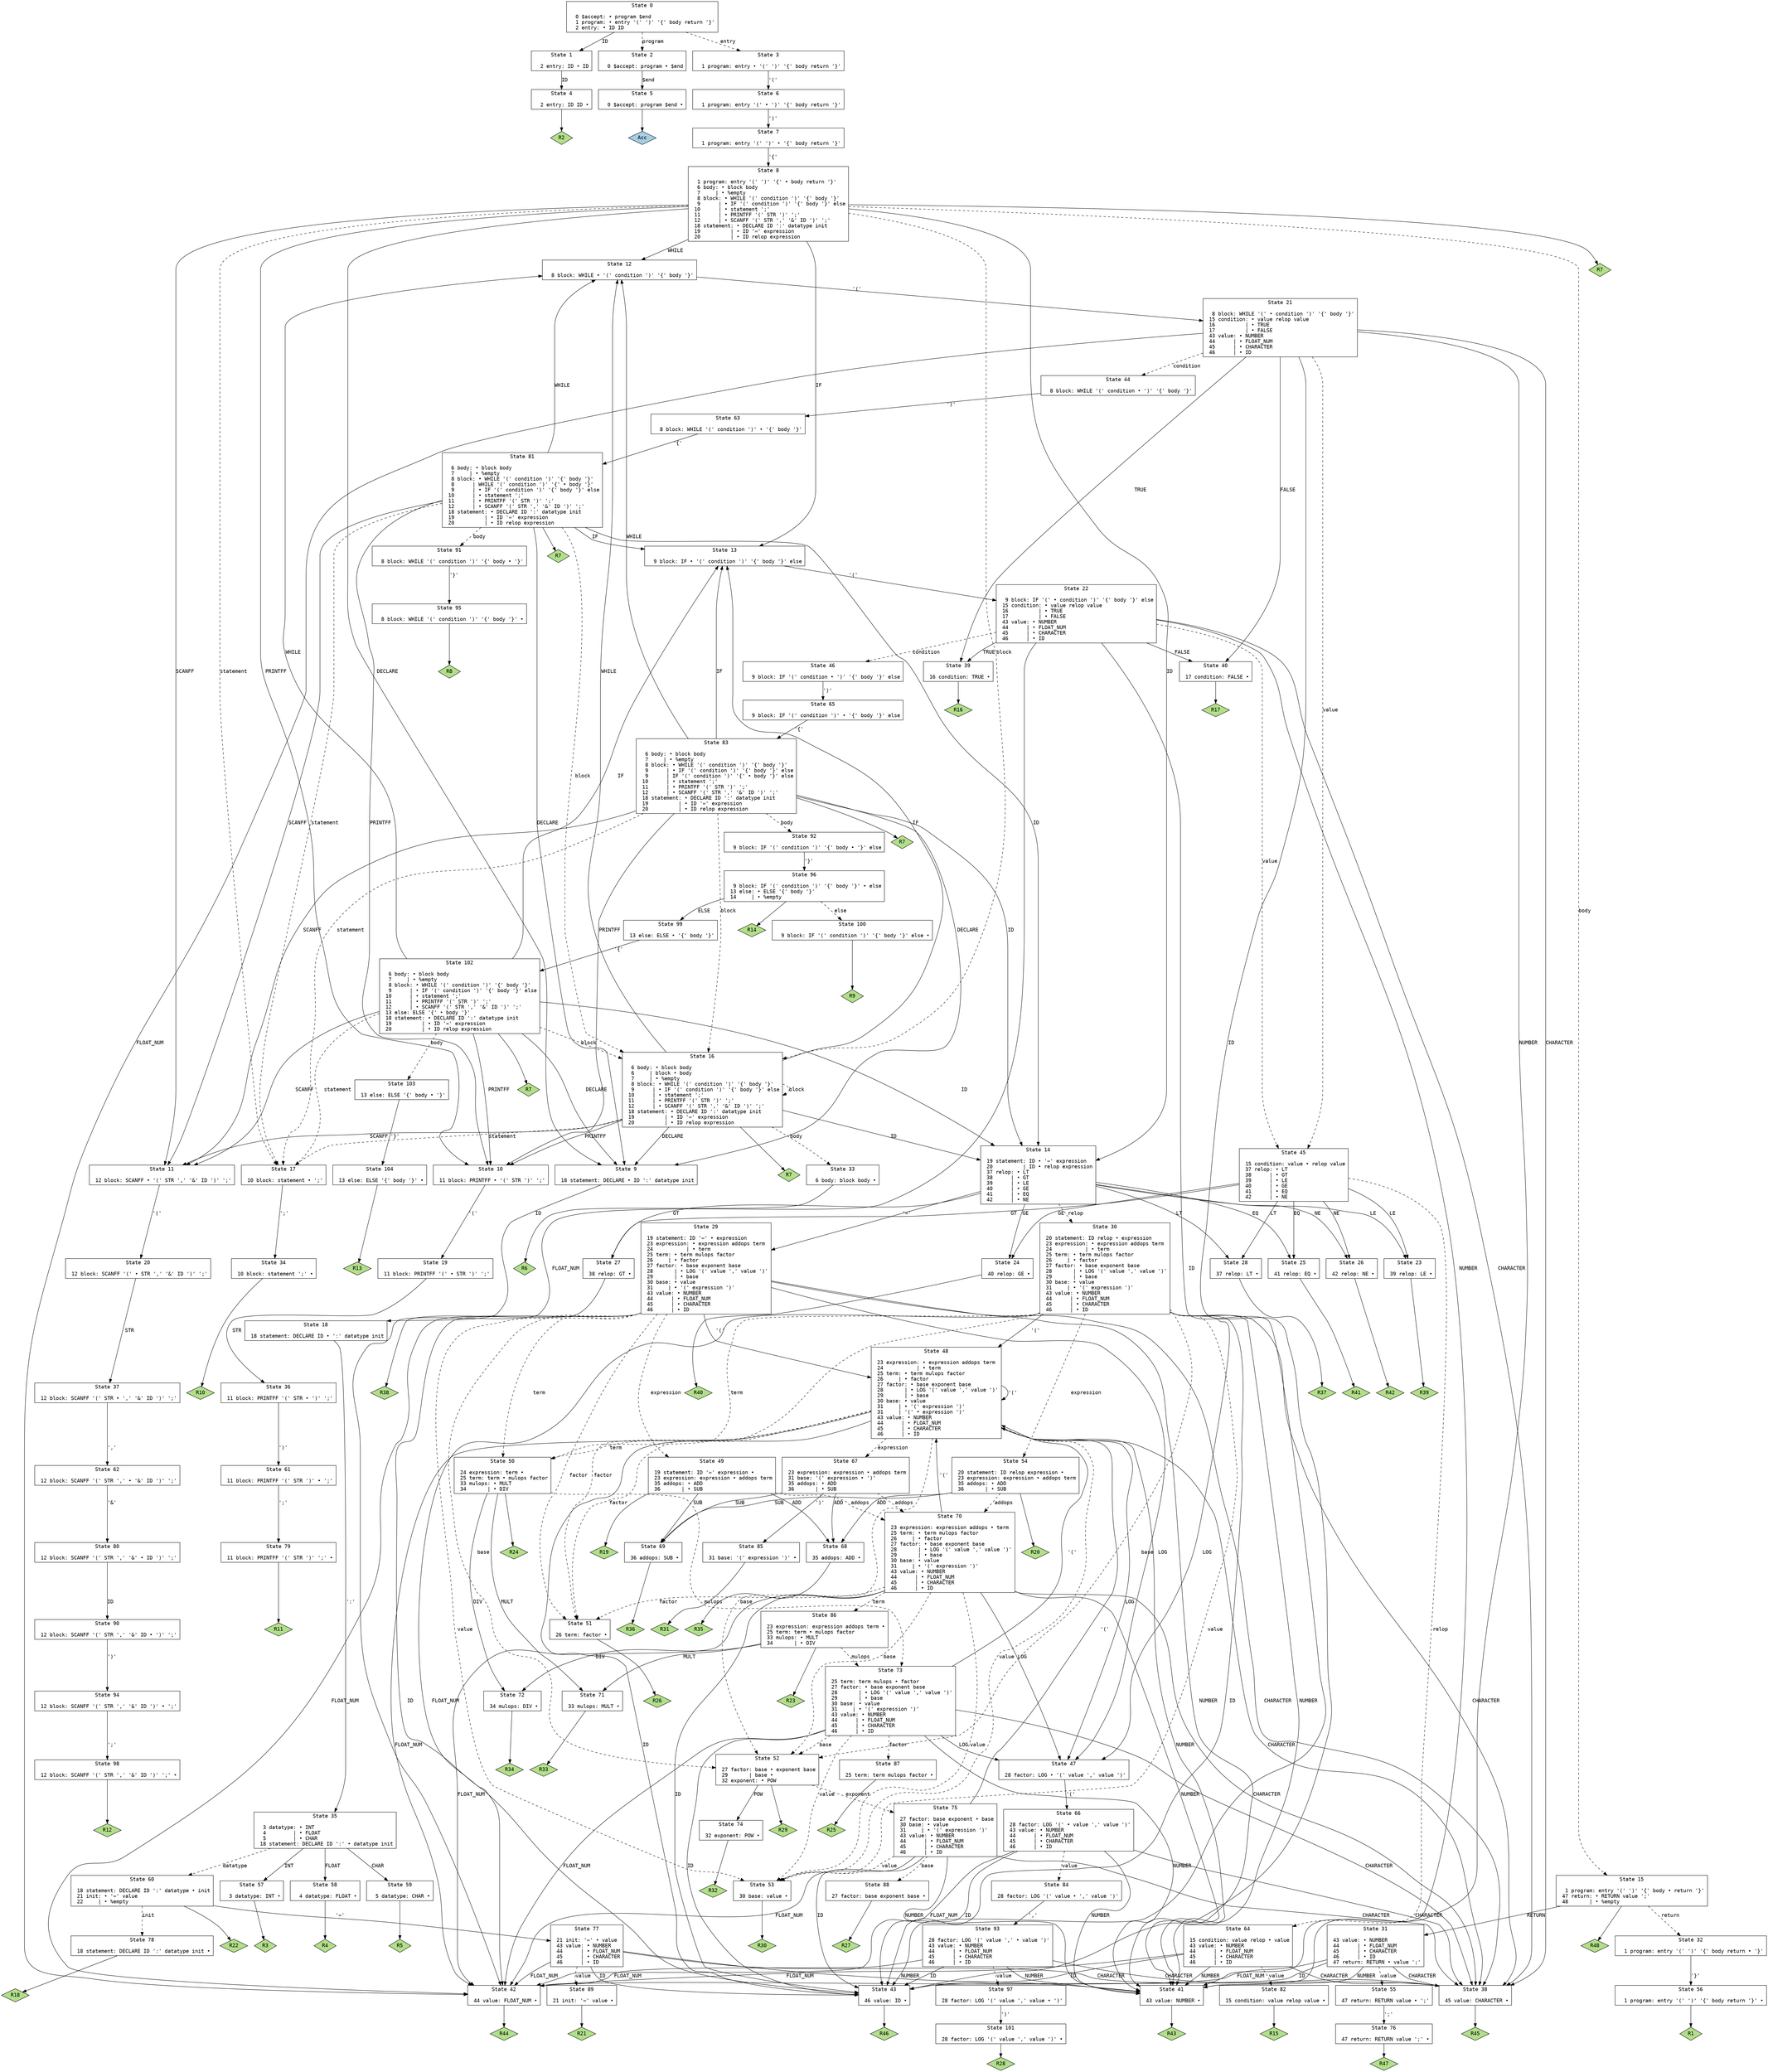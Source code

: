 // Generated by GNU Bison 3.8.2.
// Report bugs to <bug-bison@gnu.org>.
// Home page: <https://www.gnu.org/software/bison/>.

digraph "parser.y"
{
  node [fontname = courier, shape = box, colorscheme = paired6]
  edge [fontname = courier]

  0 [label="State 0\n\l  0 $accept: • program $end\l  1 program: • entry '(' ')' '{' body return '}'\l  2 entry: • ID ID\l"]
  0 -> 1 [style=solid label="ID"]
  0 -> 2 [style=dashed label="program"]
  0 -> 3 [style=dashed label="entry"]
  1 [label="State 1\n\l  2 entry: ID • ID\l"]
  1 -> 4 [style=solid label="ID"]
  2 [label="State 2\n\l  0 $accept: program • $end\l"]
  2 -> 5 [style=solid label="$end"]
  3 [label="State 3\n\l  1 program: entry • '(' ')' '{' body return '}'\l"]
  3 -> 6 [style=solid label="'('"]
  4 [label="State 4\n\l  2 entry: ID ID •\l"]
  4 -> "4R2" [style=solid]
 "4R2" [label="R2", fillcolor=3, shape=diamond, style=filled]
  5 [label="State 5\n\l  0 $accept: program $end •\l"]
  5 -> "5R0" [style=solid]
 "5R0" [label="Acc", fillcolor=1, shape=diamond, style=filled]
  6 [label="State 6\n\l  1 program: entry '(' • ')' '{' body return '}'\l"]
  6 -> 7 [style=solid label="')'"]
  7 [label="State 7\n\l  1 program: entry '(' ')' • '{' body return '}'\l"]
  7 -> 8 [style=solid label="'{'"]
  8 [label="State 8\n\l  1 program: entry '(' ')' '{' • body return '}'\l  6 body: • block body\l  7     | • %empty\l  8 block: • WHILE '(' condition ')' '{' body '}'\l  9      | • IF '(' condition ')' '{' body '}' else\l 10      | • statement ';'\l 11      | • PRINTFF '(' STR ')' ';'\l 12      | • SCANFF '(' STR ',' '&' ID ')' ';'\l 18 statement: • DECLARE ID ':' datatype init\l 19          | • ID '=' expression\l 20          | • ID relop expression\l"]
  8 -> 9 [style=solid label="DECLARE"]
  8 -> 10 [style=solid label="PRINTFF"]
  8 -> 11 [style=solid label="SCANFF"]
  8 -> 12 [style=solid label="WHILE"]
  8 -> 13 [style=solid label="IF"]
  8 -> 14 [style=solid label="ID"]
  8 -> 15 [style=dashed label="body"]
  8 -> 16 [style=dashed label="block"]
  8 -> 17 [style=dashed label="statement"]
  8 -> "8R7" [style=solid]
 "8R7" [label="R7", fillcolor=3, shape=diamond, style=filled]
  9 [label="State 9\n\l 18 statement: DECLARE • ID ':' datatype init\l"]
  9 -> 18 [style=solid label="ID"]
  10 [label="State 10\n\l 11 block: PRINTFF • '(' STR ')' ';'\l"]
  10 -> 19 [style=solid label="'('"]
  11 [label="State 11\n\l 12 block: SCANFF • '(' STR ',' '&' ID ')' ';'\l"]
  11 -> 20 [style=solid label="'('"]
  12 [label="State 12\n\l  8 block: WHILE • '(' condition ')' '{' body '}'\l"]
  12 -> 21 [style=solid label="'('"]
  13 [label="State 13\n\l  9 block: IF • '(' condition ')' '{' body '}' else\l"]
  13 -> 22 [style=solid label="'('"]
  14 [label="State 14\n\l 19 statement: ID • '=' expression\l 20          | ID • relop expression\l 37 relop: • LT\l 38      | • GT\l 39      | • LE\l 40      | • GE\l 41      | • EQ\l 42      | • NE\l"]
  14 -> 23 [style=solid label="LE"]
  14 -> 24 [style=solid label="GE"]
  14 -> 25 [style=solid label="EQ"]
  14 -> 26 [style=solid label="NE"]
  14 -> 27 [style=solid label="GT"]
  14 -> 28 [style=solid label="LT"]
  14 -> 29 [style=solid label="'='"]
  14 -> 30 [style=dashed label="relop"]
  15 [label="State 15\n\l  1 program: entry '(' ')' '{' body • return '}'\l 47 return: • RETURN value ';'\l 48       | • %empty\l"]
  15 -> 31 [style=solid label="RETURN"]
  15 -> 32 [style=dashed label="return"]
  15 -> "15R48" [style=solid]
 "15R48" [label="R48", fillcolor=3, shape=diamond, style=filled]
  16 [label="State 16\n\l  6 body: • block body\l  6     | block • body\l  7     | • %empty\l  8 block: • WHILE '(' condition ')' '{' body '}'\l  9      | • IF '(' condition ')' '{' body '}' else\l 10      | • statement ';'\l 11      | • PRINTFF '(' STR ')' ';'\l 12      | • SCANFF '(' STR ',' '&' ID ')' ';'\l 18 statement: • DECLARE ID ':' datatype init\l 19          | • ID '=' expression\l 20          | • ID relop expression\l"]
  16 -> 9 [style=solid label="DECLARE"]
  16 -> 10 [style=solid label="PRINTFF"]
  16 -> 11 [style=solid label="SCANFF"]
  16 -> 12 [style=solid label="WHILE"]
  16 -> 13 [style=solid label="IF"]
  16 -> 14 [style=solid label="ID"]
  16 -> 33 [style=dashed label="body"]
  16 -> 16 [style=dashed label="block"]
  16 -> 17 [style=dashed label="statement"]
  16 -> "16R7" [style=solid]
 "16R7" [label="R7", fillcolor=3, shape=diamond, style=filled]
  17 [label="State 17\n\l 10 block: statement • ';'\l"]
  17 -> 34 [style=solid label="';'"]
  18 [label="State 18\n\l 18 statement: DECLARE ID • ':' datatype init\l"]
  18 -> 35 [style=solid label="':'"]
  19 [label="State 19\n\l 11 block: PRINTFF '(' • STR ')' ';'\l"]
  19 -> 36 [style=solid label="STR"]
  20 [label="State 20\n\l 12 block: SCANFF '(' • STR ',' '&' ID ')' ';'\l"]
  20 -> 37 [style=solid label="STR"]
  21 [label="State 21\n\l  8 block: WHILE '(' • condition ')' '{' body '}'\l 15 condition: • value relop value\l 16          | • TRUE\l 17          | • FALSE\l 43 value: • NUMBER\l 44      | • FLOAT_NUM\l 45      | • CHARACTER\l 46      | • ID\l"]
  21 -> 38 [style=solid label="CHARACTER"]
  21 -> 39 [style=solid label="TRUE"]
  21 -> 40 [style=solid label="FALSE"]
  21 -> 41 [style=solid label="NUMBER"]
  21 -> 42 [style=solid label="FLOAT_NUM"]
  21 -> 43 [style=solid label="ID"]
  21 -> 44 [style=dashed label="condition"]
  21 -> 45 [style=dashed label="value"]
  22 [label="State 22\n\l  9 block: IF '(' • condition ')' '{' body '}' else\l 15 condition: • value relop value\l 16          | • TRUE\l 17          | • FALSE\l 43 value: • NUMBER\l 44      | • FLOAT_NUM\l 45      | • CHARACTER\l 46      | • ID\l"]
  22 -> 38 [style=solid label="CHARACTER"]
  22 -> 39 [style=solid label="TRUE"]
  22 -> 40 [style=solid label="FALSE"]
  22 -> 41 [style=solid label="NUMBER"]
  22 -> 42 [style=solid label="FLOAT_NUM"]
  22 -> 43 [style=solid label="ID"]
  22 -> 46 [style=dashed label="condition"]
  22 -> 45 [style=dashed label="value"]
  23 [label="State 23\n\l 39 relop: LE •\l"]
  23 -> "23R39" [style=solid]
 "23R39" [label="R39", fillcolor=3, shape=diamond, style=filled]
  24 [label="State 24\n\l 40 relop: GE •\l"]
  24 -> "24R40" [style=solid]
 "24R40" [label="R40", fillcolor=3, shape=diamond, style=filled]
  25 [label="State 25\n\l 41 relop: EQ •\l"]
  25 -> "25R41" [style=solid]
 "25R41" [label="R41", fillcolor=3, shape=diamond, style=filled]
  26 [label="State 26\n\l 42 relop: NE •\l"]
  26 -> "26R42" [style=solid]
 "26R42" [label="R42", fillcolor=3, shape=diamond, style=filled]
  27 [label="State 27\n\l 38 relop: GT •\l"]
  27 -> "27R38" [style=solid]
 "27R38" [label="R38", fillcolor=3, shape=diamond, style=filled]
  28 [label="State 28\n\l 37 relop: LT •\l"]
  28 -> "28R37" [style=solid]
 "28R37" [label="R37", fillcolor=3, shape=diamond, style=filled]
  29 [label="State 29\n\l 19 statement: ID '=' • expression\l 23 expression: • expression addops term\l 24           | • term\l 25 term: • term mulops factor\l 26     | • factor\l 27 factor: • base exponent base\l 28       | • LOG '(' value ',' value ')'\l 29       | • base\l 30 base: • value\l 31     | • '(' expression ')'\l 43 value: • NUMBER\l 44      | • FLOAT_NUM\l 45      | • CHARACTER\l 46      | • ID\l"]
  29 -> 38 [style=solid label="CHARACTER"]
  29 -> 41 [style=solid label="NUMBER"]
  29 -> 42 [style=solid label="FLOAT_NUM"]
  29 -> 43 [style=solid label="ID"]
  29 -> 47 [style=solid label="LOG"]
  29 -> 48 [style=solid label="'('"]
  29 -> 49 [style=dashed label="expression"]
  29 -> 50 [style=dashed label="term"]
  29 -> 51 [style=dashed label="factor"]
  29 -> 52 [style=dashed label="base"]
  29 -> 53 [style=dashed label="value"]
  30 [label="State 30\n\l 20 statement: ID relop • expression\l 23 expression: • expression addops term\l 24           | • term\l 25 term: • term mulops factor\l 26     | • factor\l 27 factor: • base exponent base\l 28       | • LOG '(' value ',' value ')'\l 29       | • base\l 30 base: • value\l 31     | • '(' expression ')'\l 43 value: • NUMBER\l 44      | • FLOAT_NUM\l 45      | • CHARACTER\l 46      | • ID\l"]
  30 -> 38 [style=solid label="CHARACTER"]
  30 -> 41 [style=solid label="NUMBER"]
  30 -> 42 [style=solid label="FLOAT_NUM"]
  30 -> 43 [style=solid label="ID"]
  30 -> 47 [style=solid label="LOG"]
  30 -> 48 [style=solid label="'('"]
  30 -> 54 [style=dashed label="expression"]
  30 -> 50 [style=dashed label="term"]
  30 -> 51 [style=dashed label="factor"]
  30 -> 52 [style=dashed label="base"]
  30 -> 53 [style=dashed label="value"]
  31 [label="State 31\n\l 43 value: • NUMBER\l 44      | • FLOAT_NUM\l 45      | • CHARACTER\l 46      | • ID\l 47 return: RETURN • value ';'\l"]
  31 -> 38 [style=solid label="CHARACTER"]
  31 -> 41 [style=solid label="NUMBER"]
  31 -> 42 [style=solid label="FLOAT_NUM"]
  31 -> 43 [style=solid label="ID"]
  31 -> 55 [style=dashed label="value"]
  32 [label="State 32\n\l  1 program: entry '(' ')' '{' body return • '}'\l"]
  32 -> 56 [style=solid label="'}'"]
  33 [label="State 33\n\l  6 body: block body •\l"]
  33 -> "33R6" [style=solid]
 "33R6" [label="R6", fillcolor=3, shape=diamond, style=filled]
  34 [label="State 34\n\l 10 block: statement ';' •\l"]
  34 -> "34R10" [style=solid]
 "34R10" [label="R10", fillcolor=3, shape=diamond, style=filled]
  35 [label="State 35\n\l  3 datatype: • INT\l  4         | • FLOAT\l  5         | • CHAR\l 18 statement: DECLARE ID ':' • datatype init\l"]
  35 -> 57 [style=solid label="INT"]
  35 -> 58 [style=solid label="FLOAT"]
  35 -> 59 [style=solid label="CHAR"]
  35 -> 60 [style=dashed label="datatype"]
  36 [label="State 36\n\l 11 block: PRINTFF '(' STR • ')' ';'\l"]
  36 -> 61 [style=solid label="')'"]
  37 [label="State 37\n\l 12 block: SCANFF '(' STR • ',' '&' ID ')' ';'\l"]
  37 -> 62 [style=solid label="','"]
  38 [label="State 38\n\l 45 value: CHARACTER •\l"]
  38 -> "38R45" [style=solid]
 "38R45" [label="R45", fillcolor=3, shape=diamond, style=filled]
  39 [label="State 39\n\l 16 condition: TRUE •\l"]
  39 -> "39R16" [style=solid]
 "39R16" [label="R16", fillcolor=3, shape=diamond, style=filled]
  40 [label="State 40\n\l 17 condition: FALSE •\l"]
  40 -> "40R17" [style=solid]
 "40R17" [label="R17", fillcolor=3, shape=diamond, style=filled]
  41 [label="State 41\n\l 43 value: NUMBER •\l"]
  41 -> "41R43" [style=solid]
 "41R43" [label="R43", fillcolor=3, shape=diamond, style=filled]
  42 [label="State 42\n\l 44 value: FLOAT_NUM •\l"]
  42 -> "42R44" [style=solid]
 "42R44" [label="R44", fillcolor=3, shape=diamond, style=filled]
  43 [label="State 43\n\l 46 value: ID •\l"]
  43 -> "43R46" [style=solid]
 "43R46" [label="R46", fillcolor=3, shape=diamond, style=filled]
  44 [label="State 44\n\l  8 block: WHILE '(' condition • ')' '{' body '}'\l"]
  44 -> 63 [style=solid label="')'"]
  45 [label="State 45\n\l 15 condition: value • relop value\l 37 relop: • LT\l 38      | • GT\l 39      | • LE\l 40      | • GE\l 41      | • EQ\l 42      | • NE\l"]
  45 -> 23 [style=solid label="LE"]
  45 -> 24 [style=solid label="GE"]
  45 -> 25 [style=solid label="EQ"]
  45 -> 26 [style=solid label="NE"]
  45 -> 27 [style=solid label="GT"]
  45 -> 28 [style=solid label="LT"]
  45 -> 64 [style=dashed label="relop"]
  46 [label="State 46\n\l  9 block: IF '(' condition • ')' '{' body '}' else\l"]
  46 -> 65 [style=solid label="')'"]
  47 [label="State 47\n\l 28 factor: LOG • '(' value ',' value ')'\l"]
  47 -> 66 [style=solid label="'('"]
  48 [label="State 48\n\l 23 expression: • expression addops term\l 24           | • term\l 25 term: • term mulops factor\l 26     | • factor\l 27 factor: • base exponent base\l 28       | • LOG '(' value ',' value ')'\l 29       | • base\l 30 base: • value\l 31     | • '(' expression ')'\l 31     | '(' • expression ')'\l 43 value: • NUMBER\l 44      | • FLOAT_NUM\l 45      | • CHARACTER\l 46      | • ID\l"]
  48 -> 38 [style=solid label="CHARACTER"]
  48 -> 41 [style=solid label="NUMBER"]
  48 -> 42 [style=solid label="FLOAT_NUM"]
  48 -> 43 [style=solid label="ID"]
  48 -> 47 [style=solid label="LOG"]
  48 -> 48 [style=solid label="'('"]
  48 -> 67 [style=dashed label="expression"]
  48 -> 50 [style=dashed label="term"]
  48 -> 51 [style=dashed label="factor"]
  48 -> 52 [style=dashed label="base"]
  48 -> 53 [style=dashed label="value"]
  49 [label="State 49\n\l 19 statement: ID '=' expression •\l 23 expression: expression • addops term\l 35 addops: • ADD\l 36       | • SUB\l"]
  49 -> 68 [style=solid label="ADD"]
  49 -> 69 [style=solid label="SUB"]
  49 -> 70 [style=dashed label="addops"]
  49 -> "49R19" [style=solid]
 "49R19" [label="R19", fillcolor=3, shape=diamond, style=filled]
  50 [label="State 50\n\l 24 expression: term •\l 25 term: term • mulops factor\l 33 mulops: • MULT\l 34       | • DIV\l"]
  50 -> 71 [style=solid label="MULT"]
  50 -> 72 [style=solid label="DIV"]
  50 -> 73 [style=dashed label="mulops"]
  50 -> "50R24" [style=solid]
 "50R24" [label="R24", fillcolor=3, shape=diamond, style=filled]
  51 [label="State 51\n\l 26 term: factor •\l"]
  51 -> "51R26" [style=solid]
 "51R26" [label="R26", fillcolor=3, shape=diamond, style=filled]
  52 [label="State 52\n\l 27 factor: base • exponent base\l 29       | base •\l 32 exponent: • POW\l"]
  52 -> 74 [style=solid label="POW"]
  52 -> 75 [style=dashed label="exponent"]
  52 -> "52R29" [style=solid]
 "52R29" [label="R29", fillcolor=3, shape=diamond, style=filled]
  53 [label="State 53\n\l 30 base: value •\l"]
  53 -> "53R30" [style=solid]
 "53R30" [label="R30", fillcolor=3, shape=diamond, style=filled]
  54 [label="State 54\n\l 20 statement: ID relop expression •\l 23 expression: expression • addops term\l 35 addops: • ADD\l 36       | • SUB\l"]
  54 -> 68 [style=solid label="ADD"]
  54 -> 69 [style=solid label="SUB"]
  54 -> 70 [style=dashed label="addops"]
  54 -> "54R20" [style=solid]
 "54R20" [label="R20", fillcolor=3, shape=diamond, style=filled]
  55 [label="State 55\n\l 47 return: RETURN value • ';'\l"]
  55 -> 76 [style=solid label="';'"]
  56 [label="State 56\n\l  1 program: entry '(' ')' '{' body return '}' •\l"]
  56 -> "56R1" [style=solid]
 "56R1" [label="R1", fillcolor=3, shape=diamond, style=filled]
  57 [label="State 57\n\l  3 datatype: INT •\l"]
  57 -> "57R3" [style=solid]
 "57R3" [label="R3", fillcolor=3, shape=diamond, style=filled]
  58 [label="State 58\n\l  4 datatype: FLOAT •\l"]
  58 -> "58R4" [style=solid]
 "58R4" [label="R4", fillcolor=3, shape=diamond, style=filled]
  59 [label="State 59\n\l  5 datatype: CHAR •\l"]
  59 -> "59R5" [style=solid]
 "59R5" [label="R5", fillcolor=3, shape=diamond, style=filled]
  60 [label="State 60\n\l 18 statement: DECLARE ID ':' datatype • init\l 21 init: • '=' value\l 22     | • %empty\l"]
  60 -> 77 [style=solid label="'='"]
  60 -> 78 [style=dashed label="init"]
  60 -> "60R22" [style=solid]
 "60R22" [label="R22", fillcolor=3, shape=diamond, style=filled]
  61 [label="State 61\n\l 11 block: PRINTFF '(' STR ')' • ';'\l"]
  61 -> 79 [style=solid label="';'"]
  62 [label="State 62\n\l 12 block: SCANFF '(' STR ',' • '&' ID ')' ';'\l"]
  62 -> 80 [style=solid label="'&'"]
  63 [label="State 63\n\l  8 block: WHILE '(' condition ')' • '{' body '}'\l"]
  63 -> 81 [style=solid label="'{'"]
  64 [label="State 64\n\l 15 condition: value relop • value\l 43 value: • NUMBER\l 44      | • FLOAT_NUM\l 45      | • CHARACTER\l 46      | • ID\l"]
  64 -> 38 [style=solid label="CHARACTER"]
  64 -> 41 [style=solid label="NUMBER"]
  64 -> 42 [style=solid label="FLOAT_NUM"]
  64 -> 43 [style=solid label="ID"]
  64 -> 82 [style=dashed label="value"]
  65 [label="State 65\n\l  9 block: IF '(' condition ')' • '{' body '}' else\l"]
  65 -> 83 [style=solid label="'{'"]
  66 [label="State 66\n\l 28 factor: LOG '(' • value ',' value ')'\l 43 value: • NUMBER\l 44      | • FLOAT_NUM\l 45      | • CHARACTER\l 46      | • ID\l"]
  66 -> 38 [style=solid label="CHARACTER"]
  66 -> 41 [style=solid label="NUMBER"]
  66 -> 42 [style=solid label="FLOAT_NUM"]
  66 -> 43 [style=solid label="ID"]
  66 -> 84 [style=dashed label="value"]
  67 [label="State 67\n\l 23 expression: expression • addops term\l 31 base: '(' expression • ')'\l 35 addops: • ADD\l 36       | • SUB\l"]
  67 -> 68 [style=solid label="ADD"]
  67 -> 69 [style=solid label="SUB"]
  67 -> 85 [style=solid label="')'"]
  67 -> 70 [style=dashed label="addops"]
  68 [label="State 68\n\l 35 addops: ADD •\l"]
  68 -> "68R35" [style=solid]
 "68R35" [label="R35", fillcolor=3, shape=diamond, style=filled]
  69 [label="State 69\n\l 36 addops: SUB •\l"]
  69 -> "69R36" [style=solid]
 "69R36" [label="R36", fillcolor=3, shape=diamond, style=filled]
  70 [label="State 70\n\l 23 expression: expression addops • term\l 25 term: • term mulops factor\l 26     | • factor\l 27 factor: • base exponent base\l 28       | • LOG '(' value ',' value ')'\l 29       | • base\l 30 base: • value\l 31     | • '(' expression ')'\l 43 value: • NUMBER\l 44      | • FLOAT_NUM\l 45      | • CHARACTER\l 46      | • ID\l"]
  70 -> 38 [style=solid label="CHARACTER"]
  70 -> 41 [style=solid label="NUMBER"]
  70 -> 42 [style=solid label="FLOAT_NUM"]
  70 -> 43 [style=solid label="ID"]
  70 -> 47 [style=solid label="LOG"]
  70 -> 48 [style=solid label="'('"]
  70 -> 86 [style=dashed label="term"]
  70 -> 51 [style=dashed label="factor"]
  70 -> 52 [style=dashed label="base"]
  70 -> 53 [style=dashed label="value"]
  71 [label="State 71\n\l 33 mulops: MULT •\l"]
  71 -> "71R33" [style=solid]
 "71R33" [label="R33", fillcolor=3, shape=diamond, style=filled]
  72 [label="State 72\n\l 34 mulops: DIV •\l"]
  72 -> "72R34" [style=solid]
 "72R34" [label="R34", fillcolor=3, shape=diamond, style=filled]
  73 [label="State 73\n\l 25 term: term mulops • factor\l 27 factor: • base exponent base\l 28       | • LOG '(' value ',' value ')'\l 29       | • base\l 30 base: • value\l 31     | • '(' expression ')'\l 43 value: • NUMBER\l 44      | • FLOAT_NUM\l 45      | • CHARACTER\l 46      | • ID\l"]
  73 -> 38 [style=solid label="CHARACTER"]
  73 -> 41 [style=solid label="NUMBER"]
  73 -> 42 [style=solid label="FLOAT_NUM"]
  73 -> 43 [style=solid label="ID"]
  73 -> 47 [style=solid label="LOG"]
  73 -> 48 [style=solid label="'('"]
  73 -> 87 [style=dashed label="factor"]
  73 -> 52 [style=dashed label="base"]
  73 -> 53 [style=dashed label="value"]
  74 [label="State 74\n\l 32 exponent: POW •\l"]
  74 -> "74R32" [style=solid]
 "74R32" [label="R32", fillcolor=3, shape=diamond, style=filled]
  75 [label="State 75\n\l 27 factor: base exponent • base\l 30 base: • value\l 31     | • '(' expression ')'\l 43 value: • NUMBER\l 44      | • FLOAT_NUM\l 45      | • CHARACTER\l 46      | • ID\l"]
  75 -> 38 [style=solid label="CHARACTER"]
  75 -> 41 [style=solid label="NUMBER"]
  75 -> 42 [style=solid label="FLOAT_NUM"]
  75 -> 43 [style=solid label="ID"]
  75 -> 48 [style=solid label="'('"]
  75 -> 88 [style=dashed label="base"]
  75 -> 53 [style=dashed label="value"]
  76 [label="State 76\n\l 47 return: RETURN value ';' •\l"]
  76 -> "76R47" [style=solid]
 "76R47" [label="R47", fillcolor=3, shape=diamond, style=filled]
  77 [label="State 77\n\l 21 init: '=' • value\l 43 value: • NUMBER\l 44      | • FLOAT_NUM\l 45      | • CHARACTER\l 46      | • ID\l"]
  77 -> 38 [style=solid label="CHARACTER"]
  77 -> 41 [style=solid label="NUMBER"]
  77 -> 42 [style=solid label="FLOAT_NUM"]
  77 -> 43 [style=solid label="ID"]
  77 -> 89 [style=dashed label="value"]
  78 [label="State 78\n\l 18 statement: DECLARE ID ':' datatype init •\l"]
  78 -> "78R18" [style=solid]
 "78R18" [label="R18", fillcolor=3, shape=diamond, style=filled]
  79 [label="State 79\n\l 11 block: PRINTFF '(' STR ')' ';' •\l"]
  79 -> "79R11" [style=solid]
 "79R11" [label="R11", fillcolor=3, shape=diamond, style=filled]
  80 [label="State 80\n\l 12 block: SCANFF '(' STR ',' '&' • ID ')' ';'\l"]
  80 -> 90 [style=solid label="ID"]
  81 [label="State 81\n\l  6 body: • block body\l  7     | • %empty\l  8 block: • WHILE '(' condition ')' '{' body '}'\l  8      | WHILE '(' condition ')' '{' • body '}'\l  9      | • IF '(' condition ')' '{' body '}' else\l 10      | • statement ';'\l 11      | • PRINTFF '(' STR ')' ';'\l 12      | • SCANFF '(' STR ',' '&' ID ')' ';'\l 18 statement: • DECLARE ID ':' datatype init\l 19          | • ID '=' expression\l 20          | • ID relop expression\l"]
  81 -> 9 [style=solid label="DECLARE"]
  81 -> 10 [style=solid label="PRINTFF"]
  81 -> 11 [style=solid label="SCANFF"]
  81 -> 12 [style=solid label="WHILE"]
  81 -> 13 [style=solid label="IF"]
  81 -> 14 [style=solid label="ID"]
  81 -> 91 [style=dashed label="body"]
  81 -> 16 [style=dashed label="block"]
  81 -> 17 [style=dashed label="statement"]
  81 -> "81R7" [style=solid]
 "81R7" [label="R7", fillcolor=3, shape=diamond, style=filled]
  82 [label="State 82\n\l 15 condition: value relop value •\l"]
  82 -> "82R15" [style=solid]
 "82R15" [label="R15", fillcolor=3, shape=diamond, style=filled]
  83 [label="State 83\n\l  6 body: • block body\l  7     | • %empty\l  8 block: • WHILE '(' condition ')' '{' body '}'\l  9      | • IF '(' condition ')' '{' body '}' else\l  9      | IF '(' condition ')' '{' • body '}' else\l 10      | • statement ';'\l 11      | • PRINTFF '(' STR ')' ';'\l 12      | • SCANFF '(' STR ',' '&' ID ')' ';'\l 18 statement: • DECLARE ID ':' datatype init\l 19          | • ID '=' expression\l 20          | • ID relop expression\l"]
  83 -> 9 [style=solid label="DECLARE"]
  83 -> 10 [style=solid label="PRINTFF"]
  83 -> 11 [style=solid label="SCANFF"]
  83 -> 12 [style=solid label="WHILE"]
  83 -> 13 [style=solid label="IF"]
  83 -> 14 [style=solid label="ID"]
  83 -> 92 [style=dashed label="body"]
  83 -> 16 [style=dashed label="block"]
  83 -> 17 [style=dashed label="statement"]
  83 -> "83R7" [style=solid]
 "83R7" [label="R7", fillcolor=3, shape=diamond, style=filled]
  84 [label="State 84\n\l 28 factor: LOG '(' value • ',' value ')'\l"]
  84 -> 93 [style=solid label="','"]
  85 [label="State 85\n\l 31 base: '(' expression ')' •\l"]
  85 -> "85R31" [style=solid]
 "85R31" [label="R31", fillcolor=3, shape=diamond, style=filled]
  86 [label="State 86\n\l 23 expression: expression addops term •\l 25 term: term • mulops factor\l 33 mulops: • MULT\l 34       | • DIV\l"]
  86 -> 71 [style=solid label="MULT"]
  86 -> 72 [style=solid label="DIV"]
  86 -> 73 [style=dashed label="mulops"]
  86 -> "86R23" [style=solid]
 "86R23" [label="R23", fillcolor=3, shape=diamond, style=filled]
  87 [label="State 87\n\l 25 term: term mulops factor •\l"]
  87 -> "87R25" [style=solid]
 "87R25" [label="R25", fillcolor=3, shape=diamond, style=filled]
  88 [label="State 88\n\l 27 factor: base exponent base •\l"]
  88 -> "88R27" [style=solid]
 "88R27" [label="R27", fillcolor=3, shape=diamond, style=filled]
  89 [label="State 89\n\l 21 init: '=' value •\l"]
  89 -> "89R21" [style=solid]
 "89R21" [label="R21", fillcolor=3, shape=diamond, style=filled]
  90 [label="State 90\n\l 12 block: SCANFF '(' STR ',' '&' ID • ')' ';'\l"]
  90 -> 94 [style=solid label="')'"]
  91 [label="State 91\n\l  8 block: WHILE '(' condition ')' '{' body • '}'\l"]
  91 -> 95 [style=solid label="'}'"]
  92 [label="State 92\n\l  9 block: IF '(' condition ')' '{' body • '}' else\l"]
  92 -> 96 [style=solid label="'}'"]
  93 [label="State 93\n\l 28 factor: LOG '(' value ',' • value ')'\l 43 value: • NUMBER\l 44      | • FLOAT_NUM\l 45      | • CHARACTER\l 46      | • ID\l"]
  93 -> 38 [style=solid label="CHARACTER"]
  93 -> 41 [style=solid label="NUMBER"]
  93 -> 42 [style=solid label="FLOAT_NUM"]
  93 -> 43 [style=solid label="ID"]
  93 -> 97 [style=dashed label="value"]
  94 [label="State 94\n\l 12 block: SCANFF '(' STR ',' '&' ID ')' • ';'\l"]
  94 -> 98 [style=solid label="';'"]
  95 [label="State 95\n\l  8 block: WHILE '(' condition ')' '{' body '}' •\l"]
  95 -> "95R8" [style=solid]
 "95R8" [label="R8", fillcolor=3, shape=diamond, style=filled]
  96 [label="State 96\n\l  9 block: IF '(' condition ')' '{' body '}' • else\l 13 else: • ELSE '{' body '}'\l 14     | • %empty\l"]
  96 -> 99 [style=solid label="ELSE"]
  96 -> 100 [style=dashed label="else"]
  96 -> "96R14" [style=solid]
 "96R14" [label="R14", fillcolor=3, shape=diamond, style=filled]
  97 [label="State 97\n\l 28 factor: LOG '(' value ',' value • ')'\l"]
  97 -> 101 [style=solid label="')'"]
  98 [label="State 98\n\l 12 block: SCANFF '(' STR ',' '&' ID ')' ';' •\l"]
  98 -> "98R12" [style=solid]
 "98R12" [label="R12", fillcolor=3, shape=diamond, style=filled]
  99 [label="State 99\n\l 13 else: ELSE • '{' body '}'\l"]
  99 -> 102 [style=solid label="'{'"]
  100 [label="State 100\n\l  9 block: IF '(' condition ')' '{' body '}' else •\l"]
  100 -> "100R9" [style=solid]
 "100R9" [label="R9", fillcolor=3, shape=diamond, style=filled]
  101 [label="State 101\n\l 28 factor: LOG '(' value ',' value ')' •\l"]
  101 -> "101R28" [style=solid]
 "101R28" [label="R28", fillcolor=3, shape=diamond, style=filled]
  102 [label="State 102\n\l  6 body: • block body\l  7     | • %empty\l  8 block: • WHILE '(' condition ')' '{' body '}'\l  9      | • IF '(' condition ')' '{' body '}' else\l 10      | • statement ';'\l 11      | • PRINTFF '(' STR ')' ';'\l 12      | • SCANFF '(' STR ',' '&' ID ')' ';'\l 13 else: ELSE '{' • body '}'\l 18 statement: • DECLARE ID ':' datatype init\l 19          | • ID '=' expression\l 20          | • ID relop expression\l"]
  102 -> 9 [style=solid label="DECLARE"]
  102 -> 10 [style=solid label="PRINTFF"]
  102 -> 11 [style=solid label="SCANFF"]
  102 -> 12 [style=solid label="WHILE"]
  102 -> 13 [style=solid label="IF"]
  102 -> 14 [style=solid label="ID"]
  102 -> 103 [style=dashed label="body"]
  102 -> 16 [style=dashed label="block"]
  102 -> 17 [style=dashed label="statement"]
  102 -> "102R7" [style=solid]
 "102R7" [label="R7", fillcolor=3, shape=diamond, style=filled]
  103 [label="State 103\n\l 13 else: ELSE '{' body • '}'\l"]
  103 -> 104 [style=solid label="'}'"]
  104 [label="State 104\n\l 13 else: ELSE '{' body '}' •\l"]
  104 -> "104R13" [style=solid]
 "104R13" [label="R13", fillcolor=3, shape=diamond, style=filled]
}

